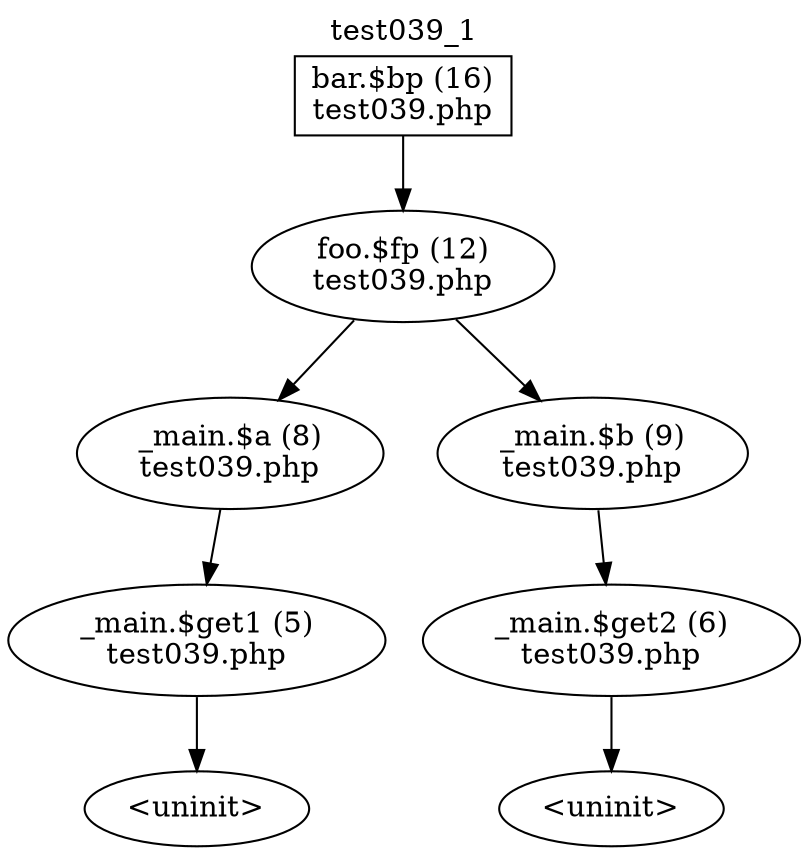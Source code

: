 digraph cfg {
  label="test039_1";
  labelloc=t;
  n1 [shape=box, label="bar.$bp (16)\ntest039.php"];
  n2 [shape=ellipse, label="foo.$fp (12)\ntest039.php"];
  n3 [shape=ellipse, label="_main.$a (8)\ntest039.php"];
  n4 [shape=ellipse, label="_main.$b (9)\ntest039.php"];
  n5 [shape=ellipse, label="_main.$get1 (5)\ntest039.php"];
  n6 [shape=ellipse, label="_main.$get2 (6)\ntest039.php"];
  n7 [shape=ellipse, label="<uninit>"];
  n8 [shape=ellipse, label="<uninit>"];
  n1 -> n2;
  n2 -> n3;
  n2 -> n4;
  n3 -> n5;
  n4 -> n6;
  n5 -> n7;
  n6 -> n8;
}

